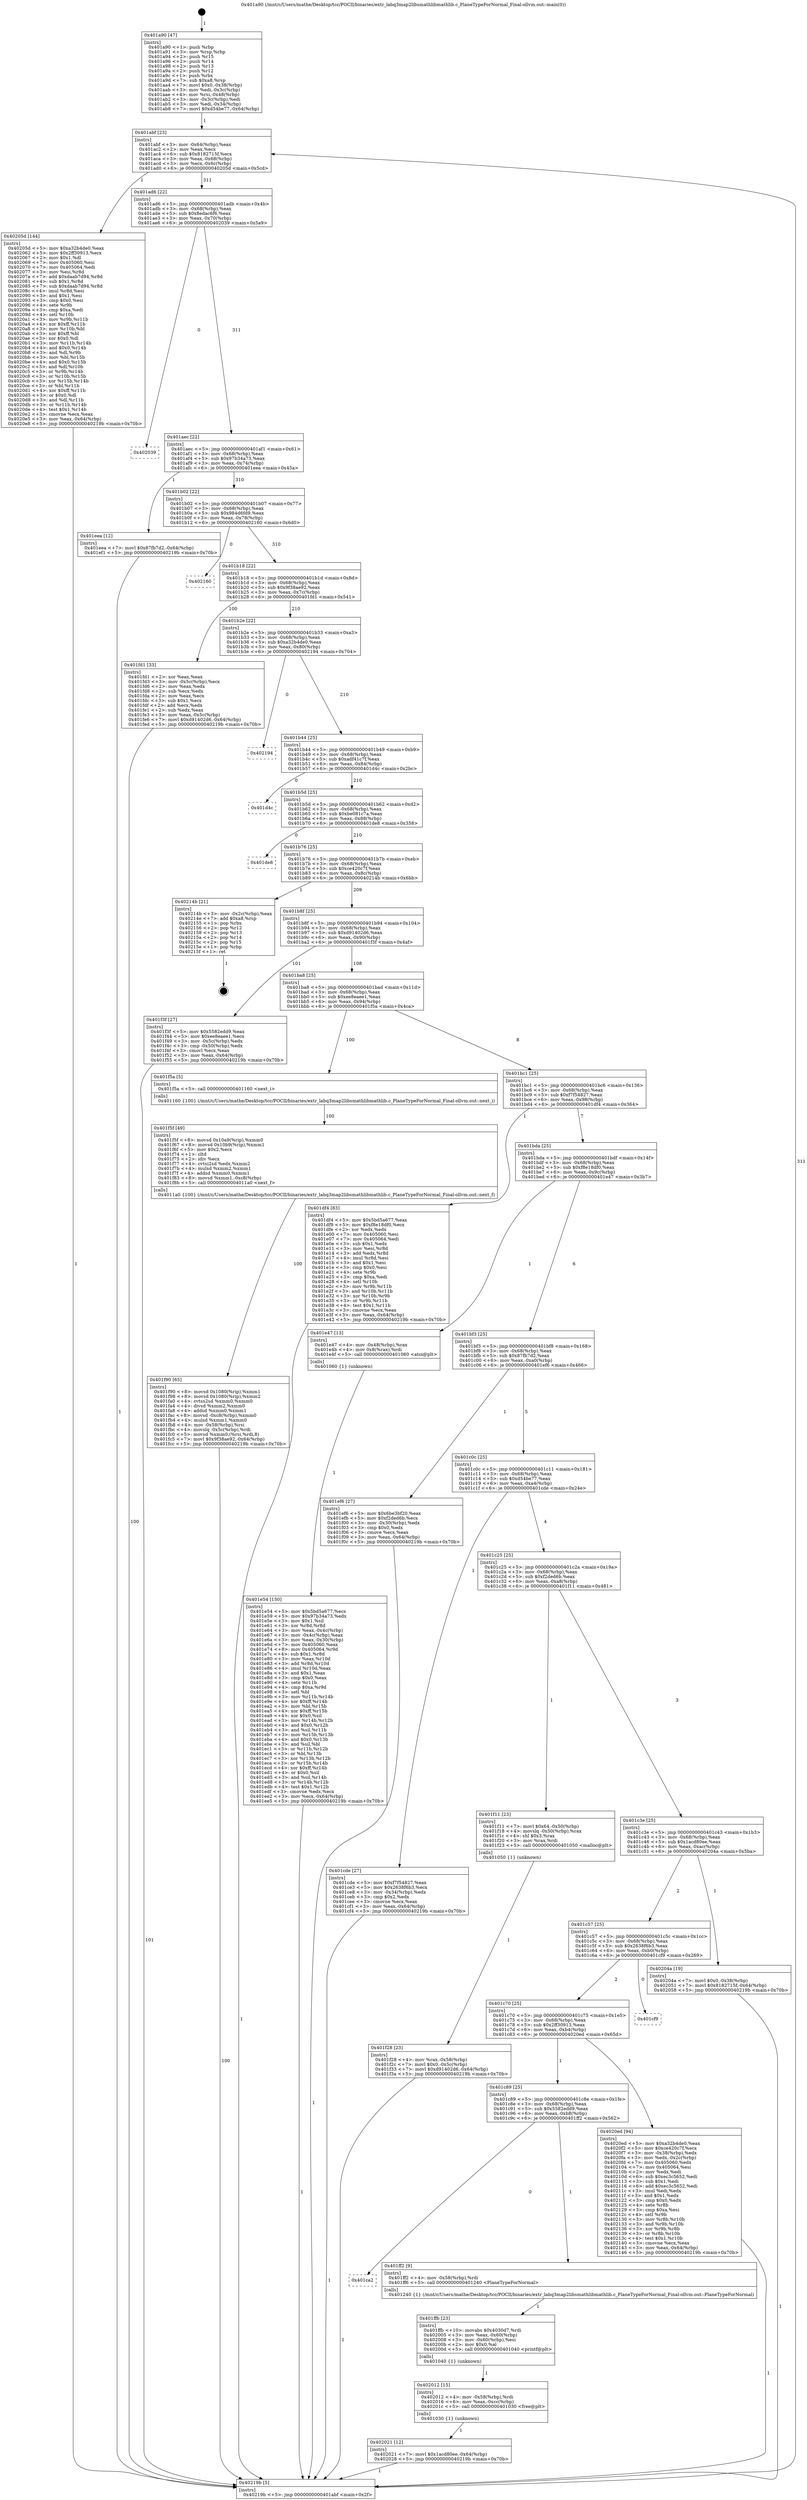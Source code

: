 digraph "0x401a90" {
  label = "0x401a90 (/mnt/c/Users/mathe/Desktop/tcc/POCII/binaries/extr_labq3map2libsmathlibmathlib.c_PlaneTypeForNormal_Final-ollvm.out::main(0))"
  labelloc = "t"
  node[shape=record]

  Entry [label="",width=0.3,height=0.3,shape=circle,fillcolor=black,style=filled]
  "0x401abf" [label="{
     0x401abf [23]\l
     | [instrs]\l
     &nbsp;&nbsp;0x401abf \<+3\>: mov -0x64(%rbp),%eax\l
     &nbsp;&nbsp;0x401ac2 \<+2\>: mov %eax,%ecx\l
     &nbsp;&nbsp;0x401ac4 \<+6\>: sub $0x8182715f,%ecx\l
     &nbsp;&nbsp;0x401aca \<+3\>: mov %eax,-0x68(%rbp)\l
     &nbsp;&nbsp;0x401acd \<+3\>: mov %ecx,-0x6c(%rbp)\l
     &nbsp;&nbsp;0x401ad0 \<+6\>: je 000000000040205d \<main+0x5cd\>\l
  }"]
  "0x40205d" [label="{
     0x40205d [144]\l
     | [instrs]\l
     &nbsp;&nbsp;0x40205d \<+5\>: mov $0xa32b4de0,%eax\l
     &nbsp;&nbsp;0x402062 \<+5\>: mov $0x2ff30913,%ecx\l
     &nbsp;&nbsp;0x402067 \<+2\>: mov $0x1,%dl\l
     &nbsp;&nbsp;0x402069 \<+7\>: mov 0x405060,%esi\l
     &nbsp;&nbsp;0x402070 \<+7\>: mov 0x405064,%edi\l
     &nbsp;&nbsp;0x402077 \<+3\>: mov %esi,%r8d\l
     &nbsp;&nbsp;0x40207a \<+7\>: add $0xdaab7d94,%r8d\l
     &nbsp;&nbsp;0x402081 \<+4\>: sub $0x1,%r8d\l
     &nbsp;&nbsp;0x402085 \<+7\>: sub $0xdaab7d94,%r8d\l
     &nbsp;&nbsp;0x40208c \<+4\>: imul %r8d,%esi\l
     &nbsp;&nbsp;0x402090 \<+3\>: and $0x1,%esi\l
     &nbsp;&nbsp;0x402093 \<+3\>: cmp $0x0,%esi\l
     &nbsp;&nbsp;0x402096 \<+4\>: sete %r9b\l
     &nbsp;&nbsp;0x40209a \<+3\>: cmp $0xa,%edi\l
     &nbsp;&nbsp;0x40209d \<+4\>: setl %r10b\l
     &nbsp;&nbsp;0x4020a1 \<+3\>: mov %r9b,%r11b\l
     &nbsp;&nbsp;0x4020a4 \<+4\>: xor $0xff,%r11b\l
     &nbsp;&nbsp;0x4020a8 \<+3\>: mov %r10b,%bl\l
     &nbsp;&nbsp;0x4020ab \<+3\>: xor $0xff,%bl\l
     &nbsp;&nbsp;0x4020ae \<+3\>: xor $0x0,%dl\l
     &nbsp;&nbsp;0x4020b1 \<+3\>: mov %r11b,%r14b\l
     &nbsp;&nbsp;0x4020b4 \<+4\>: and $0x0,%r14b\l
     &nbsp;&nbsp;0x4020b8 \<+3\>: and %dl,%r9b\l
     &nbsp;&nbsp;0x4020bb \<+3\>: mov %bl,%r15b\l
     &nbsp;&nbsp;0x4020be \<+4\>: and $0x0,%r15b\l
     &nbsp;&nbsp;0x4020c2 \<+3\>: and %dl,%r10b\l
     &nbsp;&nbsp;0x4020c5 \<+3\>: or %r9b,%r14b\l
     &nbsp;&nbsp;0x4020c8 \<+3\>: or %r10b,%r15b\l
     &nbsp;&nbsp;0x4020cb \<+3\>: xor %r15b,%r14b\l
     &nbsp;&nbsp;0x4020ce \<+3\>: or %bl,%r11b\l
     &nbsp;&nbsp;0x4020d1 \<+4\>: xor $0xff,%r11b\l
     &nbsp;&nbsp;0x4020d5 \<+3\>: or $0x0,%dl\l
     &nbsp;&nbsp;0x4020d8 \<+3\>: and %dl,%r11b\l
     &nbsp;&nbsp;0x4020db \<+3\>: or %r11b,%r14b\l
     &nbsp;&nbsp;0x4020de \<+4\>: test $0x1,%r14b\l
     &nbsp;&nbsp;0x4020e2 \<+3\>: cmovne %ecx,%eax\l
     &nbsp;&nbsp;0x4020e5 \<+3\>: mov %eax,-0x64(%rbp)\l
     &nbsp;&nbsp;0x4020e8 \<+5\>: jmp 000000000040219b \<main+0x70b\>\l
  }"]
  "0x401ad6" [label="{
     0x401ad6 [22]\l
     | [instrs]\l
     &nbsp;&nbsp;0x401ad6 \<+5\>: jmp 0000000000401adb \<main+0x4b\>\l
     &nbsp;&nbsp;0x401adb \<+3\>: mov -0x68(%rbp),%eax\l
     &nbsp;&nbsp;0x401ade \<+5\>: sub $0x8edac6f6,%eax\l
     &nbsp;&nbsp;0x401ae3 \<+3\>: mov %eax,-0x70(%rbp)\l
     &nbsp;&nbsp;0x401ae6 \<+6\>: je 0000000000402039 \<main+0x5a9\>\l
  }"]
  Exit [label="",width=0.3,height=0.3,shape=circle,fillcolor=black,style=filled,peripheries=2]
  "0x402039" [label="{
     0x402039\l
  }", style=dashed]
  "0x401aec" [label="{
     0x401aec [22]\l
     | [instrs]\l
     &nbsp;&nbsp;0x401aec \<+5\>: jmp 0000000000401af1 \<main+0x61\>\l
     &nbsp;&nbsp;0x401af1 \<+3\>: mov -0x68(%rbp),%eax\l
     &nbsp;&nbsp;0x401af4 \<+5\>: sub $0x97b34a73,%eax\l
     &nbsp;&nbsp;0x401af9 \<+3\>: mov %eax,-0x74(%rbp)\l
     &nbsp;&nbsp;0x401afc \<+6\>: je 0000000000401eea \<main+0x45a\>\l
  }"]
  "0x402021" [label="{
     0x402021 [12]\l
     | [instrs]\l
     &nbsp;&nbsp;0x402021 \<+7\>: movl $0x1acd80ee,-0x64(%rbp)\l
     &nbsp;&nbsp;0x402028 \<+5\>: jmp 000000000040219b \<main+0x70b\>\l
  }"]
  "0x401eea" [label="{
     0x401eea [12]\l
     | [instrs]\l
     &nbsp;&nbsp;0x401eea \<+7\>: movl $0x87fb7d2,-0x64(%rbp)\l
     &nbsp;&nbsp;0x401ef1 \<+5\>: jmp 000000000040219b \<main+0x70b\>\l
  }"]
  "0x401b02" [label="{
     0x401b02 [22]\l
     | [instrs]\l
     &nbsp;&nbsp;0x401b02 \<+5\>: jmp 0000000000401b07 \<main+0x77\>\l
     &nbsp;&nbsp;0x401b07 \<+3\>: mov -0x68(%rbp),%eax\l
     &nbsp;&nbsp;0x401b0a \<+5\>: sub $0x984d6fd9,%eax\l
     &nbsp;&nbsp;0x401b0f \<+3\>: mov %eax,-0x78(%rbp)\l
     &nbsp;&nbsp;0x401b12 \<+6\>: je 0000000000402160 \<main+0x6d0\>\l
  }"]
  "0x402012" [label="{
     0x402012 [15]\l
     | [instrs]\l
     &nbsp;&nbsp;0x402012 \<+4\>: mov -0x58(%rbp),%rdi\l
     &nbsp;&nbsp;0x402016 \<+6\>: mov %eax,-0xcc(%rbp)\l
     &nbsp;&nbsp;0x40201c \<+5\>: call 0000000000401030 \<free@plt\>\l
     | [calls]\l
     &nbsp;&nbsp;0x401030 \{1\} (unknown)\l
  }"]
  "0x402160" [label="{
     0x402160\l
  }", style=dashed]
  "0x401b18" [label="{
     0x401b18 [22]\l
     | [instrs]\l
     &nbsp;&nbsp;0x401b18 \<+5\>: jmp 0000000000401b1d \<main+0x8d\>\l
     &nbsp;&nbsp;0x401b1d \<+3\>: mov -0x68(%rbp),%eax\l
     &nbsp;&nbsp;0x401b20 \<+5\>: sub $0x9f38ae92,%eax\l
     &nbsp;&nbsp;0x401b25 \<+3\>: mov %eax,-0x7c(%rbp)\l
     &nbsp;&nbsp;0x401b28 \<+6\>: je 0000000000401fd1 \<main+0x541\>\l
  }"]
  "0x401ffb" [label="{
     0x401ffb [23]\l
     | [instrs]\l
     &nbsp;&nbsp;0x401ffb \<+10\>: movabs $0x4030d7,%rdi\l
     &nbsp;&nbsp;0x402005 \<+3\>: mov %eax,-0x60(%rbp)\l
     &nbsp;&nbsp;0x402008 \<+3\>: mov -0x60(%rbp),%esi\l
     &nbsp;&nbsp;0x40200b \<+2\>: mov $0x0,%al\l
     &nbsp;&nbsp;0x40200d \<+5\>: call 0000000000401040 \<printf@plt\>\l
     | [calls]\l
     &nbsp;&nbsp;0x401040 \{1\} (unknown)\l
  }"]
  "0x401fd1" [label="{
     0x401fd1 [33]\l
     | [instrs]\l
     &nbsp;&nbsp;0x401fd1 \<+2\>: xor %eax,%eax\l
     &nbsp;&nbsp;0x401fd3 \<+3\>: mov -0x5c(%rbp),%ecx\l
     &nbsp;&nbsp;0x401fd6 \<+2\>: mov %eax,%edx\l
     &nbsp;&nbsp;0x401fd8 \<+2\>: sub %ecx,%edx\l
     &nbsp;&nbsp;0x401fda \<+2\>: mov %eax,%ecx\l
     &nbsp;&nbsp;0x401fdc \<+3\>: sub $0x1,%ecx\l
     &nbsp;&nbsp;0x401fdf \<+2\>: add %ecx,%edx\l
     &nbsp;&nbsp;0x401fe1 \<+2\>: sub %edx,%eax\l
     &nbsp;&nbsp;0x401fe3 \<+3\>: mov %eax,-0x5c(%rbp)\l
     &nbsp;&nbsp;0x401fe6 \<+7\>: movl $0xd91402d6,-0x64(%rbp)\l
     &nbsp;&nbsp;0x401fed \<+5\>: jmp 000000000040219b \<main+0x70b\>\l
  }"]
  "0x401b2e" [label="{
     0x401b2e [22]\l
     | [instrs]\l
     &nbsp;&nbsp;0x401b2e \<+5\>: jmp 0000000000401b33 \<main+0xa3\>\l
     &nbsp;&nbsp;0x401b33 \<+3\>: mov -0x68(%rbp),%eax\l
     &nbsp;&nbsp;0x401b36 \<+5\>: sub $0xa32b4de0,%eax\l
     &nbsp;&nbsp;0x401b3b \<+3\>: mov %eax,-0x80(%rbp)\l
     &nbsp;&nbsp;0x401b3e \<+6\>: je 0000000000402194 \<main+0x704\>\l
  }"]
  "0x401ca2" [label="{
     0x401ca2\l
  }", style=dashed]
  "0x402194" [label="{
     0x402194\l
  }", style=dashed]
  "0x401b44" [label="{
     0x401b44 [25]\l
     | [instrs]\l
     &nbsp;&nbsp;0x401b44 \<+5\>: jmp 0000000000401b49 \<main+0xb9\>\l
     &nbsp;&nbsp;0x401b49 \<+3\>: mov -0x68(%rbp),%eax\l
     &nbsp;&nbsp;0x401b4c \<+5\>: sub $0xadf41c7f,%eax\l
     &nbsp;&nbsp;0x401b51 \<+6\>: mov %eax,-0x84(%rbp)\l
     &nbsp;&nbsp;0x401b57 \<+6\>: je 0000000000401d4c \<main+0x2bc\>\l
  }"]
  "0x401ff2" [label="{
     0x401ff2 [9]\l
     | [instrs]\l
     &nbsp;&nbsp;0x401ff2 \<+4\>: mov -0x58(%rbp),%rdi\l
     &nbsp;&nbsp;0x401ff6 \<+5\>: call 0000000000401240 \<PlaneTypeForNormal\>\l
     | [calls]\l
     &nbsp;&nbsp;0x401240 \{1\} (/mnt/c/Users/mathe/Desktop/tcc/POCII/binaries/extr_labq3map2libsmathlibmathlib.c_PlaneTypeForNormal_Final-ollvm.out::PlaneTypeForNormal)\l
  }"]
  "0x401d4c" [label="{
     0x401d4c\l
  }", style=dashed]
  "0x401b5d" [label="{
     0x401b5d [25]\l
     | [instrs]\l
     &nbsp;&nbsp;0x401b5d \<+5\>: jmp 0000000000401b62 \<main+0xd2\>\l
     &nbsp;&nbsp;0x401b62 \<+3\>: mov -0x68(%rbp),%eax\l
     &nbsp;&nbsp;0x401b65 \<+5\>: sub $0xbe081c7a,%eax\l
     &nbsp;&nbsp;0x401b6a \<+6\>: mov %eax,-0x88(%rbp)\l
     &nbsp;&nbsp;0x401b70 \<+6\>: je 0000000000401de8 \<main+0x358\>\l
  }"]
  "0x401c89" [label="{
     0x401c89 [25]\l
     | [instrs]\l
     &nbsp;&nbsp;0x401c89 \<+5\>: jmp 0000000000401c8e \<main+0x1fe\>\l
     &nbsp;&nbsp;0x401c8e \<+3\>: mov -0x68(%rbp),%eax\l
     &nbsp;&nbsp;0x401c91 \<+5\>: sub $0x5582edd9,%eax\l
     &nbsp;&nbsp;0x401c96 \<+6\>: mov %eax,-0xb8(%rbp)\l
     &nbsp;&nbsp;0x401c9c \<+6\>: je 0000000000401ff2 \<main+0x562\>\l
  }"]
  "0x401de8" [label="{
     0x401de8\l
  }", style=dashed]
  "0x401b76" [label="{
     0x401b76 [25]\l
     | [instrs]\l
     &nbsp;&nbsp;0x401b76 \<+5\>: jmp 0000000000401b7b \<main+0xeb\>\l
     &nbsp;&nbsp;0x401b7b \<+3\>: mov -0x68(%rbp),%eax\l
     &nbsp;&nbsp;0x401b7e \<+5\>: sub $0xce420c7f,%eax\l
     &nbsp;&nbsp;0x401b83 \<+6\>: mov %eax,-0x8c(%rbp)\l
     &nbsp;&nbsp;0x401b89 \<+6\>: je 000000000040214b \<main+0x6bb\>\l
  }"]
  "0x4020ed" [label="{
     0x4020ed [94]\l
     | [instrs]\l
     &nbsp;&nbsp;0x4020ed \<+5\>: mov $0xa32b4de0,%eax\l
     &nbsp;&nbsp;0x4020f2 \<+5\>: mov $0xce420c7f,%ecx\l
     &nbsp;&nbsp;0x4020f7 \<+3\>: mov -0x38(%rbp),%edx\l
     &nbsp;&nbsp;0x4020fa \<+3\>: mov %edx,-0x2c(%rbp)\l
     &nbsp;&nbsp;0x4020fd \<+7\>: mov 0x405060,%edx\l
     &nbsp;&nbsp;0x402104 \<+7\>: mov 0x405064,%esi\l
     &nbsp;&nbsp;0x40210b \<+2\>: mov %edx,%edi\l
     &nbsp;&nbsp;0x40210d \<+6\>: sub $0xec3c5652,%edi\l
     &nbsp;&nbsp;0x402113 \<+3\>: sub $0x1,%edi\l
     &nbsp;&nbsp;0x402116 \<+6\>: add $0xec3c5652,%edi\l
     &nbsp;&nbsp;0x40211c \<+3\>: imul %edi,%edx\l
     &nbsp;&nbsp;0x40211f \<+3\>: and $0x1,%edx\l
     &nbsp;&nbsp;0x402122 \<+3\>: cmp $0x0,%edx\l
     &nbsp;&nbsp;0x402125 \<+4\>: sete %r8b\l
     &nbsp;&nbsp;0x402129 \<+3\>: cmp $0xa,%esi\l
     &nbsp;&nbsp;0x40212c \<+4\>: setl %r9b\l
     &nbsp;&nbsp;0x402130 \<+3\>: mov %r8b,%r10b\l
     &nbsp;&nbsp;0x402133 \<+3\>: and %r9b,%r10b\l
     &nbsp;&nbsp;0x402136 \<+3\>: xor %r9b,%r8b\l
     &nbsp;&nbsp;0x402139 \<+3\>: or %r8b,%r10b\l
     &nbsp;&nbsp;0x40213c \<+4\>: test $0x1,%r10b\l
     &nbsp;&nbsp;0x402140 \<+3\>: cmovne %ecx,%eax\l
     &nbsp;&nbsp;0x402143 \<+3\>: mov %eax,-0x64(%rbp)\l
     &nbsp;&nbsp;0x402146 \<+5\>: jmp 000000000040219b \<main+0x70b\>\l
  }"]
  "0x40214b" [label="{
     0x40214b [21]\l
     | [instrs]\l
     &nbsp;&nbsp;0x40214b \<+3\>: mov -0x2c(%rbp),%eax\l
     &nbsp;&nbsp;0x40214e \<+7\>: add $0xa8,%rsp\l
     &nbsp;&nbsp;0x402155 \<+1\>: pop %rbx\l
     &nbsp;&nbsp;0x402156 \<+2\>: pop %r12\l
     &nbsp;&nbsp;0x402158 \<+2\>: pop %r13\l
     &nbsp;&nbsp;0x40215a \<+2\>: pop %r14\l
     &nbsp;&nbsp;0x40215c \<+2\>: pop %r15\l
     &nbsp;&nbsp;0x40215e \<+1\>: pop %rbp\l
     &nbsp;&nbsp;0x40215f \<+1\>: ret\l
  }"]
  "0x401b8f" [label="{
     0x401b8f [25]\l
     | [instrs]\l
     &nbsp;&nbsp;0x401b8f \<+5\>: jmp 0000000000401b94 \<main+0x104\>\l
     &nbsp;&nbsp;0x401b94 \<+3\>: mov -0x68(%rbp),%eax\l
     &nbsp;&nbsp;0x401b97 \<+5\>: sub $0xd91402d6,%eax\l
     &nbsp;&nbsp;0x401b9c \<+6\>: mov %eax,-0x90(%rbp)\l
     &nbsp;&nbsp;0x401ba2 \<+6\>: je 0000000000401f3f \<main+0x4af\>\l
  }"]
  "0x401c70" [label="{
     0x401c70 [25]\l
     | [instrs]\l
     &nbsp;&nbsp;0x401c70 \<+5\>: jmp 0000000000401c75 \<main+0x1e5\>\l
     &nbsp;&nbsp;0x401c75 \<+3\>: mov -0x68(%rbp),%eax\l
     &nbsp;&nbsp;0x401c78 \<+5\>: sub $0x2ff30913,%eax\l
     &nbsp;&nbsp;0x401c7d \<+6\>: mov %eax,-0xb4(%rbp)\l
     &nbsp;&nbsp;0x401c83 \<+6\>: je 00000000004020ed \<main+0x65d\>\l
  }"]
  "0x401f3f" [label="{
     0x401f3f [27]\l
     | [instrs]\l
     &nbsp;&nbsp;0x401f3f \<+5\>: mov $0x5582edd9,%eax\l
     &nbsp;&nbsp;0x401f44 \<+5\>: mov $0xee8eaee1,%ecx\l
     &nbsp;&nbsp;0x401f49 \<+3\>: mov -0x5c(%rbp),%edx\l
     &nbsp;&nbsp;0x401f4c \<+3\>: cmp -0x50(%rbp),%edx\l
     &nbsp;&nbsp;0x401f4f \<+3\>: cmovl %ecx,%eax\l
     &nbsp;&nbsp;0x401f52 \<+3\>: mov %eax,-0x64(%rbp)\l
     &nbsp;&nbsp;0x401f55 \<+5\>: jmp 000000000040219b \<main+0x70b\>\l
  }"]
  "0x401ba8" [label="{
     0x401ba8 [25]\l
     | [instrs]\l
     &nbsp;&nbsp;0x401ba8 \<+5\>: jmp 0000000000401bad \<main+0x11d\>\l
     &nbsp;&nbsp;0x401bad \<+3\>: mov -0x68(%rbp),%eax\l
     &nbsp;&nbsp;0x401bb0 \<+5\>: sub $0xee8eaee1,%eax\l
     &nbsp;&nbsp;0x401bb5 \<+6\>: mov %eax,-0x94(%rbp)\l
     &nbsp;&nbsp;0x401bbb \<+6\>: je 0000000000401f5a \<main+0x4ca\>\l
  }"]
  "0x401cf9" [label="{
     0x401cf9\l
  }", style=dashed]
  "0x401f5a" [label="{
     0x401f5a [5]\l
     | [instrs]\l
     &nbsp;&nbsp;0x401f5a \<+5\>: call 0000000000401160 \<next_i\>\l
     | [calls]\l
     &nbsp;&nbsp;0x401160 \{100\} (/mnt/c/Users/mathe/Desktop/tcc/POCII/binaries/extr_labq3map2libsmathlibmathlib.c_PlaneTypeForNormal_Final-ollvm.out::next_i)\l
  }"]
  "0x401bc1" [label="{
     0x401bc1 [25]\l
     | [instrs]\l
     &nbsp;&nbsp;0x401bc1 \<+5\>: jmp 0000000000401bc6 \<main+0x136\>\l
     &nbsp;&nbsp;0x401bc6 \<+3\>: mov -0x68(%rbp),%eax\l
     &nbsp;&nbsp;0x401bc9 \<+5\>: sub $0xf7f54827,%eax\l
     &nbsp;&nbsp;0x401bce \<+6\>: mov %eax,-0x98(%rbp)\l
     &nbsp;&nbsp;0x401bd4 \<+6\>: je 0000000000401df4 \<main+0x364\>\l
  }"]
  "0x401c57" [label="{
     0x401c57 [25]\l
     | [instrs]\l
     &nbsp;&nbsp;0x401c57 \<+5\>: jmp 0000000000401c5c \<main+0x1cc\>\l
     &nbsp;&nbsp;0x401c5c \<+3\>: mov -0x68(%rbp),%eax\l
     &nbsp;&nbsp;0x401c5f \<+5\>: sub $0x2638f6b3,%eax\l
     &nbsp;&nbsp;0x401c64 \<+6\>: mov %eax,-0xb0(%rbp)\l
     &nbsp;&nbsp;0x401c6a \<+6\>: je 0000000000401cf9 \<main+0x269\>\l
  }"]
  "0x401df4" [label="{
     0x401df4 [83]\l
     | [instrs]\l
     &nbsp;&nbsp;0x401df4 \<+5\>: mov $0x5bd5a677,%eax\l
     &nbsp;&nbsp;0x401df9 \<+5\>: mov $0xf8e18df0,%ecx\l
     &nbsp;&nbsp;0x401dfe \<+2\>: xor %edx,%edx\l
     &nbsp;&nbsp;0x401e00 \<+7\>: mov 0x405060,%esi\l
     &nbsp;&nbsp;0x401e07 \<+7\>: mov 0x405064,%edi\l
     &nbsp;&nbsp;0x401e0e \<+3\>: sub $0x1,%edx\l
     &nbsp;&nbsp;0x401e11 \<+3\>: mov %esi,%r8d\l
     &nbsp;&nbsp;0x401e14 \<+3\>: add %edx,%r8d\l
     &nbsp;&nbsp;0x401e17 \<+4\>: imul %r8d,%esi\l
     &nbsp;&nbsp;0x401e1b \<+3\>: and $0x1,%esi\l
     &nbsp;&nbsp;0x401e1e \<+3\>: cmp $0x0,%esi\l
     &nbsp;&nbsp;0x401e21 \<+4\>: sete %r9b\l
     &nbsp;&nbsp;0x401e25 \<+3\>: cmp $0xa,%edi\l
     &nbsp;&nbsp;0x401e28 \<+4\>: setl %r10b\l
     &nbsp;&nbsp;0x401e2c \<+3\>: mov %r9b,%r11b\l
     &nbsp;&nbsp;0x401e2f \<+3\>: and %r10b,%r11b\l
     &nbsp;&nbsp;0x401e32 \<+3\>: xor %r10b,%r9b\l
     &nbsp;&nbsp;0x401e35 \<+3\>: or %r9b,%r11b\l
     &nbsp;&nbsp;0x401e38 \<+4\>: test $0x1,%r11b\l
     &nbsp;&nbsp;0x401e3c \<+3\>: cmovne %ecx,%eax\l
     &nbsp;&nbsp;0x401e3f \<+3\>: mov %eax,-0x64(%rbp)\l
     &nbsp;&nbsp;0x401e42 \<+5\>: jmp 000000000040219b \<main+0x70b\>\l
  }"]
  "0x401bda" [label="{
     0x401bda [25]\l
     | [instrs]\l
     &nbsp;&nbsp;0x401bda \<+5\>: jmp 0000000000401bdf \<main+0x14f\>\l
     &nbsp;&nbsp;0x401bdf \<+3\>: mov -0x68(%rbp),%eax\l
     &nbsp;&nbsp;0x401be2 \<+5\>: sub $0xf8e18df0,%eax\l
     &nbsp;&nbsp;0x401be7 \<+6\>: mov %eax,-0x9c(%rbp)\l
     &nbsp;&nbsp;0x401bed \<+6\>: je 0000000000401e47 \<main+0x3b7\>\l
  }"]
  "0x40204a" [label="{
     0x40204a [19]\l
     | [instrs]\l
     &nbsp;&nbsp;0x40204a \<+7\>: movl $0x0,-0x38(%rbp)\l
     &nbsp;&nbsp;0x402051 \<+7\>: movl $0x8182715f,-0x64(%rbp)\l
     &nbsp;&nbsp;0x402058 \<+5\>: jmp 000000000040219b \<main+0x70b\>\l
  }"]
  "0x401e47" [label="{
     0x401e47 [13]\l
     | [instrs]\l
     &nbsp;&nbsp;0x401e47 \<+4\>: mov -0x48(%rbp),%rax\l
     &nbsp;&nbsp;0x401e4b \<+4\>: mov 0x8(%rax),%rdi\l
     &nbsp;&nbsp;0x401e4f \<+5\>: call 0000000000401060 \<atoi@plt\>\l
     | [calls]\l
     &nbsp;&nbsp;0x401060 \{1\} (unknown)\l
  }"]
  "0x401bf3" [label="{
     0x401bf3 [25]\l
     | [instrs]\l
     &nbsp;&nbsp;0x401bf3 \<+5\>: jmp 0000000000401bf8 \<main+0x168\>\l
     &nbsp;&nbsp;0x401bf8 \<+3\>: mov -0x68(%rbp),%eax\l
     &nbsp;&nbsp;0x401bfb \<+5\>: sub $0x87fb7d2,%eax\l
     &nbsp;&nbsp;0x401c00 \<+6\>: mov %eax,-0xa0(%rbp)\l
     &nbsp;&nbsp;0x401c06 \<+6\>: je 0000000000401ef6 \<main+0x466\>\l
  }"]
  "0x401f90" [label="{
     0x401f90 [65]\l
     | [instrs]\l
     &nbsp;&nbsp;0x401f90 \<+8\>: movsd 0x1080(%rip),%xmm1\l
     &nbsp;&nbsp;0x401f98 \<+8\>: movsd 0x1080(%rip),%xmm2\l
     &nbsp;&nbsp;0x401fa0 \<+4\>: cvtss2sd %xmm0,%xmm0\l
     &nbsp;&nbsp;0x401fa4 \<+4\>: divsd %xmm2,%xmm0\l
     &nbsp;&nbsp;0x401fa8 \<+4\>: addsd %xmm0,%xmm1\l
     &nbsp;&nbsp;0x401fac \<+8\>: movsd -0xc8(%rbp),%xmm0\l
     &nbsp;&nbsp;0x401fb4 \<+4\>: mulsd %xmm1,%xmm0\l
     &nbsp;&nbsp;0x401fb8 \<+4\>: mov -0x58(%rbp),%rsi\l
     &nbsp;&nbsp;0x401fbc \<+4\>: movslq -0x5c(%rbp),%rdi\l
     &nbsp;&nbsp;0x401fc0 \<+5\>: movsd %xmm0,(%rsi,%rdi,8)\l
     &nbsp;&nbsp;0x401fc5 \<+7\>: movl $0x9f38ae92,-0x64(%rbp)\l
     &nbsp;&nbsp;0x401fcc \<+5\>: jmp 000000000040219b \<main+0x70b\>\l
  }"]
  "0x401ef6" [label="{
     0x401ef6 [27]\l
     | [instrs]\l
     &nbsp;&nbsp;0x401ef6 \<+5\>: mov $0x6be3bf20,%eax\l
     &nbsp;&nbsp;0x401efb \<+5\>: mov $0xf2ded6b,%ecx\l
     &nbsp;&nbsp;0x401f00 \<+3\>: mov -0x30(%rbp),%edx\l
     &nbsp;&nbsp;0x401f03 \<+3\>: cmp $0x0,%edx\l
     &nbsp;&nbsp;0x401f06 \<+3\>: cmove %ecx,%eax\l
     &nbsp;&nbsp;0x401f09 \<+3\>: mov %eax,-0x64(%rbp)\l
     &nbsp;&nbsp;0x401f0c \<+5\>: jmp 000000000040219b \<main+0x70b\>\l
  }"]
  "0x401c0c" [label="{
     0x401c0c [25]\l
     | [instrs]\l
     &nbsp;&nbsp;0x401c0c \<+5\>: jmp 0000000000401c11 \<main+0x181\>\l
     &nbsp;&nbsp;0x401c11 \<+3\>: mov -0x68(%rbp),%eax\l
     &nbsp;&nbsp;0x401c14 \<+5\>: sub $0xd54be77,%eax\l
     &nbsp;&nbsp;0x401c19 \<+6\>: mov %eax,-0xa4(%rbp)\l
     &nbsp;&nbsp;0x401c1f \<+6\>: je 0000000000401cde \<main+0x24e\>\l
  }"]
  "0x401f5f" [label="{
     0x401f5f [49]\l
     | [instrs]\l
     &nbsp;&nbsp;0x401f5f \<+8\>: movsd 0x10a9(%rip),%xmm0\l
     &nbsp;&nbsp;0x401f67 \<+8\>: movsd 0x10b9(%rip),%xmm1\l
     &nbsp;&nbsp;0x401f6f \<+5\>: mov $0x2,%ecx\l
     &nbsp;&nbsp;0x401f74 \<+1\>: cltd\l
     &nbsp;&nbsp;0x401f75 \<+2\>: idiv %ecx\l
     &nbsp;&nbsp;0x401f77 \<+4\>: cvtsi2sd %edx,%xmm2\l
     &nbsp;&nbsp;0x401f7b \<+4\>: mulsd %xmm2,%xmm1\l
     &nbsp;&nbsp;0x401f7f \<+4\>: addsd %xmm0,%xmm1\l
     &nbsp;&nbsp;0x401f83 \<+8\>: movsd %xmm1,-0xc8(%rbp)\l
     &nbsp;&nbsp;0x401f8b \<+5\>: call 00000000004011a0 \<next_f\>\l
     | [calls]\l
     &nbsp;&nbsp;0x4011a0 \{100\} (/mnt/c/Users/mathe/Desktop/tcc/POCII/binaries/extr_labq3map2libsmathlibmathlib.c_PlaneTypeForNormal_Final-ollvm.out::next_f)\l
  }"]
  "0x401cde" [label="{
     0x401cde [27]\l
     | [instrs]\l
     &nbsp;&nbsp;0x401cde \<+5\>: mov $0xf7f54827,%eax\l
     &nbsp;&nbsp;0x401ce3 \<+5\>: mov $0x2638f6b3,%ecx\l
     &nbsp;&nbsp;0x401ce8 \<+3\>: mov -0x34(%rbp),%edx\l
     &nbsp;&nbsp;0x401ceb \<+3\>: cmp $0x2,%edx\l
     &nbsp;&nbsp;0x401cee \<+3\>: cmovne %ecx,%eax\l
     &nbsp;&nbsp;0x401cf1 \<+3\>: mov %eax,-0x64(%rbp)\l
     &nbsp;&nbsp;0x401cf4 \<+5\>: jmp 000000000040219b \<main+0x70b\>\l
  }"]
  "0x401c25" [label="{
     0x401c25 [25]\l
     | [instrs]\l
     &nbsp;&nbsp;0x401c25 \<+5\>: jmp 0000000000401c2a \<main+0x19a\>\l
     &nbsp;&nbsp;0x401c2a \<+3\>: mov -0x68(%rbp),%eax\l
     &nbsp;&nbsp;0x401c2d \<+5\>: sub $0xf2ded6b,%eax\l
     &nbsp;&nbsp;0x401c32 \<+6\>: mov %eax,-0xa8(%rbp)\l
     &nbsp;&nbsp;0x401c38 \<+6\>: je 0000000000401f11 \<main+0x481\>\l
  }"]
  "0x40219b" [label="{
     0x40219b [5]\l
     | [instrs]\l
     &nbsp;&nbsp;0x40219b \<+5\>: jmp 0000000000401abf \<main+0x2f\>\l
  }"]
  "0x401a90" [label="{
     0x401a90 [47]\l
     | [instrs]\l
     &nbsp;&nbsp;0x401a90 \<+1\>: push %rbp\l
     &nbsp;&nbsp;0x401a91 \<+3\>: mov %rsp,%rbp\l
     &nbsp;&nbsp;0x401a94 \<+2\>: push %r15\l
     &nbsp;&nbsp;0x401a96 \<+2\>: push %r14\l
     &nbsp;&nbsp;0x401a98 \<+2\>: push %r13\l
     &nbsp;&nbsp;0x401a9a \<+2\>: push %r12\l
     &nbsp;&nbsp;0x401a9c \<+1\>: push %rbx\l
     &nbsp;&nbsp;0x401a9d \<+7\>: sub $0xa8,%rsp\l
     &nbsp;&nbsp;0x401aa4 \<+7\>: movl $0x0,-0x38(%rbp)\l
     &nbsp;&nbsp;0x401aab \<+3\>: mov %edi,-0x3c(%rbp)\l
     &nbsp;&nbsp;0x401aae \<+4\>: mov %rsi,-0x48(%rbp)\l
     &nbsp;&nbsp;0x401ab2 \<+3\>: mov -0x3c(%rbp),%edi\l
     &nbsp;&nbsp;0x401ab5 \<+3\>: mov %edi,-0x34(%rbp)\l
     &nbsp;&nbsp;0x401ab8 \<+7\>: movl $0xd54be77,-0x64(%rbp)\l
  }"]
  "0x401e54" [label="{
     0x401e54 [150]\l
     | [instrs]\l
     &nbsp;&nbsp;0x401e54 \<+5\>: mov $0x5bd5a677,%ecx\l
     &nbsp;&nbsp;0x401e59 \<+5\>: mov $0x97b34a73,%edx\l
     &nbsp;&nbsp;0x401e5e \<+3\>: mov $0x1,%sil\l
     &nbsp;&nbsp;0x401e61 \<+3\>: xor %r8d,%r8d\l
     &nbsp;&nbsp;0x401e64 \<+3\>: mov %eax,-0x4c(%rbp)\l
     &nbsp;&nbsp;0x401e67 \<+3\>: mov -0x4c(%rbp),%eax\l
     &nbsp;&nbsp;0x401e6a \<+3\>: mov %eax,-0x30(%rbp)\l
     &nbsp;&nbsp;0x401e6d \<+7\>: mov 0x405060,%eax\l
     &nbsp;&nbsp;0x401e74 \<+8\>: mov 0x405064,%r9d\l
     &nbsp;&nbsp;0x401e7c \<+4\>: sub $0x1,%r8d\l
     &nbsp;&nbsp;0x401e80 \<+3\>: mov %eax,%r10d\l
     &nbsp;&nbsp;0x401e83 \<+3\>: add %r8d,%r10d\l
     &nbsp;&nbsp;0x401e86 \<+4\>: imul %r10d,%eax\l
     &nbsp;&nbsp;0x401e8a \<+3\>: and $0x1,%eax\l
     &nbsp;&nbsp;0x401e8d \<+3\>: cmp $0x0,%eax\l
     &nbsp;&nbsp;0x401e90 \<+4\>: sete %r11b\l
     &nbsp;&nbsp;0x401e94 \<+4\>: cmp $0xa,%r9d\l
     &nbsp;&nbsp;0x401e98 \<+3\>: setl %bl\l
     &nbsp;&nbsp;0x401e9b \<+3\>: mov %r11b,%r14b\l
     &nbsp;&nbsp;0x401e9e \<+4\>: xor $0xff,%r14b\l
     &nbsp;&nbsp;0x401ea2 \<+3\>: mov %bl,%r15b\l
     &nbsp;&nbsp;0x401ea5 \<+4\>: xor $0xff,%r15b\l
     &nbsp;&nbsp;0x401ea9 \<+4\>: xor $0x0,%sil\l
     &nbsp;&nbsp;0x401ead \<+3\>: mov %r14b,%r12b\l
     &nbsp;&nbsp;0x401eb0 \<+4\>: and $0x0,%r12b\l
     &nbsp;&nbsp;0x401eb4 \<+3\>: and %sil,%r11b\l
     &nbsp;&nbsp;0x401eb7 \<+3\>: mov %r15b,%r13b\l
     &nbsp;&nbsp;0x401eba \<+4\>: and $0x0,%r13b\l
     &nbsp;&nbsp;0x401ebe \<+3\>: and %sil,%bl\l
     &nbsp;&nbsp;0x401ec1 \<+3\>: or %r11b,%r12b\l
     &nbsp;&nbsp;0x401ec4 \<+3\>: or %bl,%r13b\l
     &nbsp;&nbsp;0x401ec7 \<+3\>: xor %r13b,%r12b\l
     &nbsp;&nbsp;0x401eca \<+3\>: or %r15b,%r14b\l
     &nbsp;&nbsp;0x401ecd \<+4\>: xor $0xff,%r14b\l
     &nbsp;&nbsp;0x401ed1 \<+4\>: or $0x0,%sil\l
     &nbsp;&nbsp;0x401ed5 \<+3\>: and %sil,%r14b\l
     &nbsp;&nbsp;0x401ed8 \<+3\>: or %r14b,%r12b\l
     &nbsp;&nbsp;0x401edb \<+4\>: test $0x1,%r12b\l
     &nbsp;&nbsp;0x401edf \<+3\>: cmovne %edx,%ecx\l
     &nbsp;&nbsp;0x401ee2 \<+3\>: mov %ecx,-0x64(%rbp)\l
     &nbsp;&nbsp;0x401ee5 \<+5\>: jmp 000000000040219b \<main+0x70b\>\l
  }"]
  "0x401f28" [label="{
     0x401f28 [23]\l
     | [instrs]\l
     &nbsp;&nbsp;0x401f28 \<+4\>: mov %rax,-0x58(%rbp)\l
     &nbsp;&nbsp;0x401f2c \<+7\>: movl $0x0,-0x5c(%rbp)\l
     &nbsp;&nbsp;0x401f33 \<+7\>: movl $0xd91402d6,-0x64(%rbp)\l
     &nbsp;&nbsp;0x401f3a \<+5\>: jmp 000000000040219b \<main+0x70b\>\l
  }"]
  "0x401f11" [label="{
     0x401f11 [23]\l
     | [instrs]\l
     &nbsp;&nbsp;0x401f11 \<+7\>: movl $0x64,-0x50(%rbp)\l
     &nbsp;&nbsp;0x401f18 \<+4\>: movslq -0x50(%rbp),%rax\l
     &nbsp;&nbsp;0x401f1c \<+4\>: shl $0x3,%rax\l
     &nbsp;&nbsp;0x401f20 \<+3\>: mov %rax,%rdi\l
     &nbsp;&nbsp;0x401f23 \<+5\>: call 0000000000401050 \<malloc@plt\>\l
     | [calls]\l
     &nbsp;&nbsp;0x401050 \{1\} (unknown)\l
  }"]
  "0x401c3e" [label="{
     0x401c3e [25]\l
     | [instrs]\l
     &nbsp;&nbsp;0x401c3e \<+5\>: jmp 0000000000401c43 \<main+0x1b3\>\l
     &nbsp;&nbsp;0x401c43 \<+3\>: mov -0x68(%rbp),%eax\l
     &nbsp;&nbsp;0x401c46 \<+5\>: sub $0x1acd80ee,%eax\l
     &nbsp;&nbsp;0x401c4b \<+6\>: mov %eax,-0xac(%rbp)\l
     &nbsp;&nbsp;0x401c51 \<+6\>: je 000000000040204a \<main+0x5ba\>\l
  }"]
  Entry -> "0x401a90" [label=" 1"]
  "0x401abf" -> "0x40205d" [label=" 1"]
  "0x401abf" -> "0x401ad6" [label=" 311"]
  "0x40214b" -> Exit [label=" 1"]
  "0x401ad6" -> "0x402039" [label=" 0"]
  "0x401ad6" -> "0x401aec" [label=" 311"]
  "0x4020ed" -> "0x40219b" [label=" 1"]
  "0x401aec" -> "0x401eea" [label=" 1"]
  "0x401aec" -> "0x401b02" [label=" 310"]
  "0x40205d" -> "0x40219b" [label=" 1"]
  "0x401b02" -> "0x402160" [label=" 0"]
  "0x401b02" -> "0x401b18" [label=" 310"]
  "0x40204a" -> "0x40219b" [label=" 1"]
  "0x401b18" -> "0x401fd1" [label=" 100"]
  "0x401b18" -> "0x401b2e" [label=" 210"]
  "0x402021" -> "0x40219b" [label=" 1"]
  "0x401b2e" -> "0x402194" [label=" 0"]
  "0x401b2e" -> "0x401b44" [label=" 210"]
  "0x402012" -> "0x402021" [label=" 1"]
  "0x401b44" -> "0x401d4c" [label=" 0"]
  "0x401b44" -> "0x401b5d" [label=" 210"]
  "0x401ffb" -> "0x402012" [label=" 1"]
  "0x401b5d" -> "0x401de8" [label=" 0"]
  "0x401b5d" -> "0x401b76" [label=" 210"]
  "0x401c89" -> "0x401ca2" [label=" 0"]
  "0x401b76" -> "0x40214b" [label=" 1"]
  "0x401b76" -> "0x401b8f" [label=" 209"]
  "0x401c89" -> "0x401ff2" [label=" 1"]
  "0x401b8f" -> "0x401f3f" [label=" 101"]
  "0x401b8f" -> "0x401ba8" [label=" 108"]
  "0x401c70" -> "0x401c89" [label=" 1"]
  "0x401ba8" -> "0x401f5a" [label=" 100"]
  "0x401ba8" -> "0x401bc1" [label=" 8"]
  "0x401c70" -> "0x4020ed" [label=" 1"]
  "0x401bc1" -> "0x401df4" [label=" 1"]
  "0x401bc1" -> "0x401bda" [label=" 7"]
  "0x401c57" -> "0x401c70" [label=" 2"]
  "0x401bda" -> "0x401e47" [label=" 1"]
  "0x401bda" -> "0x401bf3" [label=" 6"]
  "0x401c57" -> "0x401cf9" [label=" 0"]
  "0x401bf3" -> "0x401ef6" [label=" 1"]
  "0x401bf3" -> "0x401c0c" [label=" 5"]
  "0x401c3e" -> "0x401c57" [label=" 2"]
  "0x401c0c" -> "0x401cde" [label=" 1"]
  "0x401c0c" -> "0x401c25" [label=" 4"]
  "0x401cde" -> "0x40219b" [label=" 1"]
  "0x401a90" -> "0x401abf" [label=" 1"]
  "0x40219b" -> "0x401abf" [label=" 311"]
  "0x401df4" -> "0x40219b" [label=" 1"]
  "0x401e47" -> "0x401e54" [label=" 1"]
  "0x401e54" -> "0x40219b" [label=" 1"]
  "0x401eea" -> "0x40219b" [label=" 1"]
  "0x401ef6" -> "0x40219b" [label=" 1"]
  "0x401c3e" -> "0x40204a" [label=" 1"]
  "0x401c25" -> "0x401f11" [label=" 1"]
  "0x401c25" -> "0x401c3e" [label=" 3"]
  "0x401f11" -> "0x401f28" [label=" 1"]
  "0x401f28" -> "0x40219b" [label=" 1"]
  "0x401f3f" -> "0x40219b" [label=" 101"]
  "0x401f5a" -> "0x401f5f" [label=" 100"]
  "0x401f5f" -> "0x401f90" [label=" 100"]
  "0x401f90" -> "0x40219b" [label=" 100"]
  "0x401fd1" -> "0x40219b" [label=" 100"]
  "0x401ff2" -> "0x401ffb" [label=" 1"]
}
